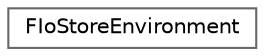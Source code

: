 digraph "Graphical Class Hierarchy"
{
 // INTERACTIVE_SVG=YES
 // LATEX_PDF_SIZE
  bgcolor="transparent";
  edge [fontname=Helvetica,fontsize=10,labelfontname=Helvetica,labelfontsize=10];
  node [fontname=Helvetica,fontsize=10,shape=box,height=0.2,width=0.4];
  rankdir="LR";
  Node0 [id="Node000000",label="FIoStoreEnvironment",height=0.2,width=0.4,color="grey40", fillcolor="white", style="filled",URL="$d3/de6/classFIoStoreEnvironment.html",tooltip="Helper used to manage creation of I/O store file handles etc."];
}
